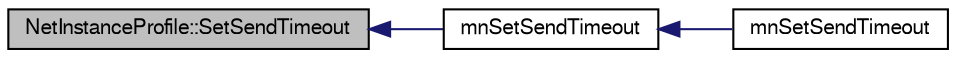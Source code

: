 digraph G
{
  edge [fontname="FreeSans",fontsize="10",labelfontname="FreeSans",labelfontsize="10"];
  node [fontname="FreeSans",fontsize="10",shape=record];
  rankdir=LR;
  Node1 [label="NetInstanceProfile::SetSendTimeout",height=0.2,width=0.4,color="black", fillcolor="grey75", style="filled" fontcolor="black"];
  Node1 -> Node2 [dir=back,color="midnightblue",fontsize="10",style="solid",fontname="FreeSans"];
  Node2 [label="mnSetSendTimeout",height=0.2,width=0.4,color="black", fillcolor="white", style="filled",URL="$group__proc_commands.html#gaed9cc1272cd08cd931ca3beaa44fb5d2"];
  Node2 -> Node3 [dir=back,color="midnightblue",fontsize="10",style="solid",fontname="FreeSans"];
  Node3 [label="mnSetSendTimeout",height=0.2,width=0.4,color="black", fillcolor="white", style="filled",URL="$group__proc_commands.html#ga32c9d10cd00f408f7bf813d78fe2774c"];
}
